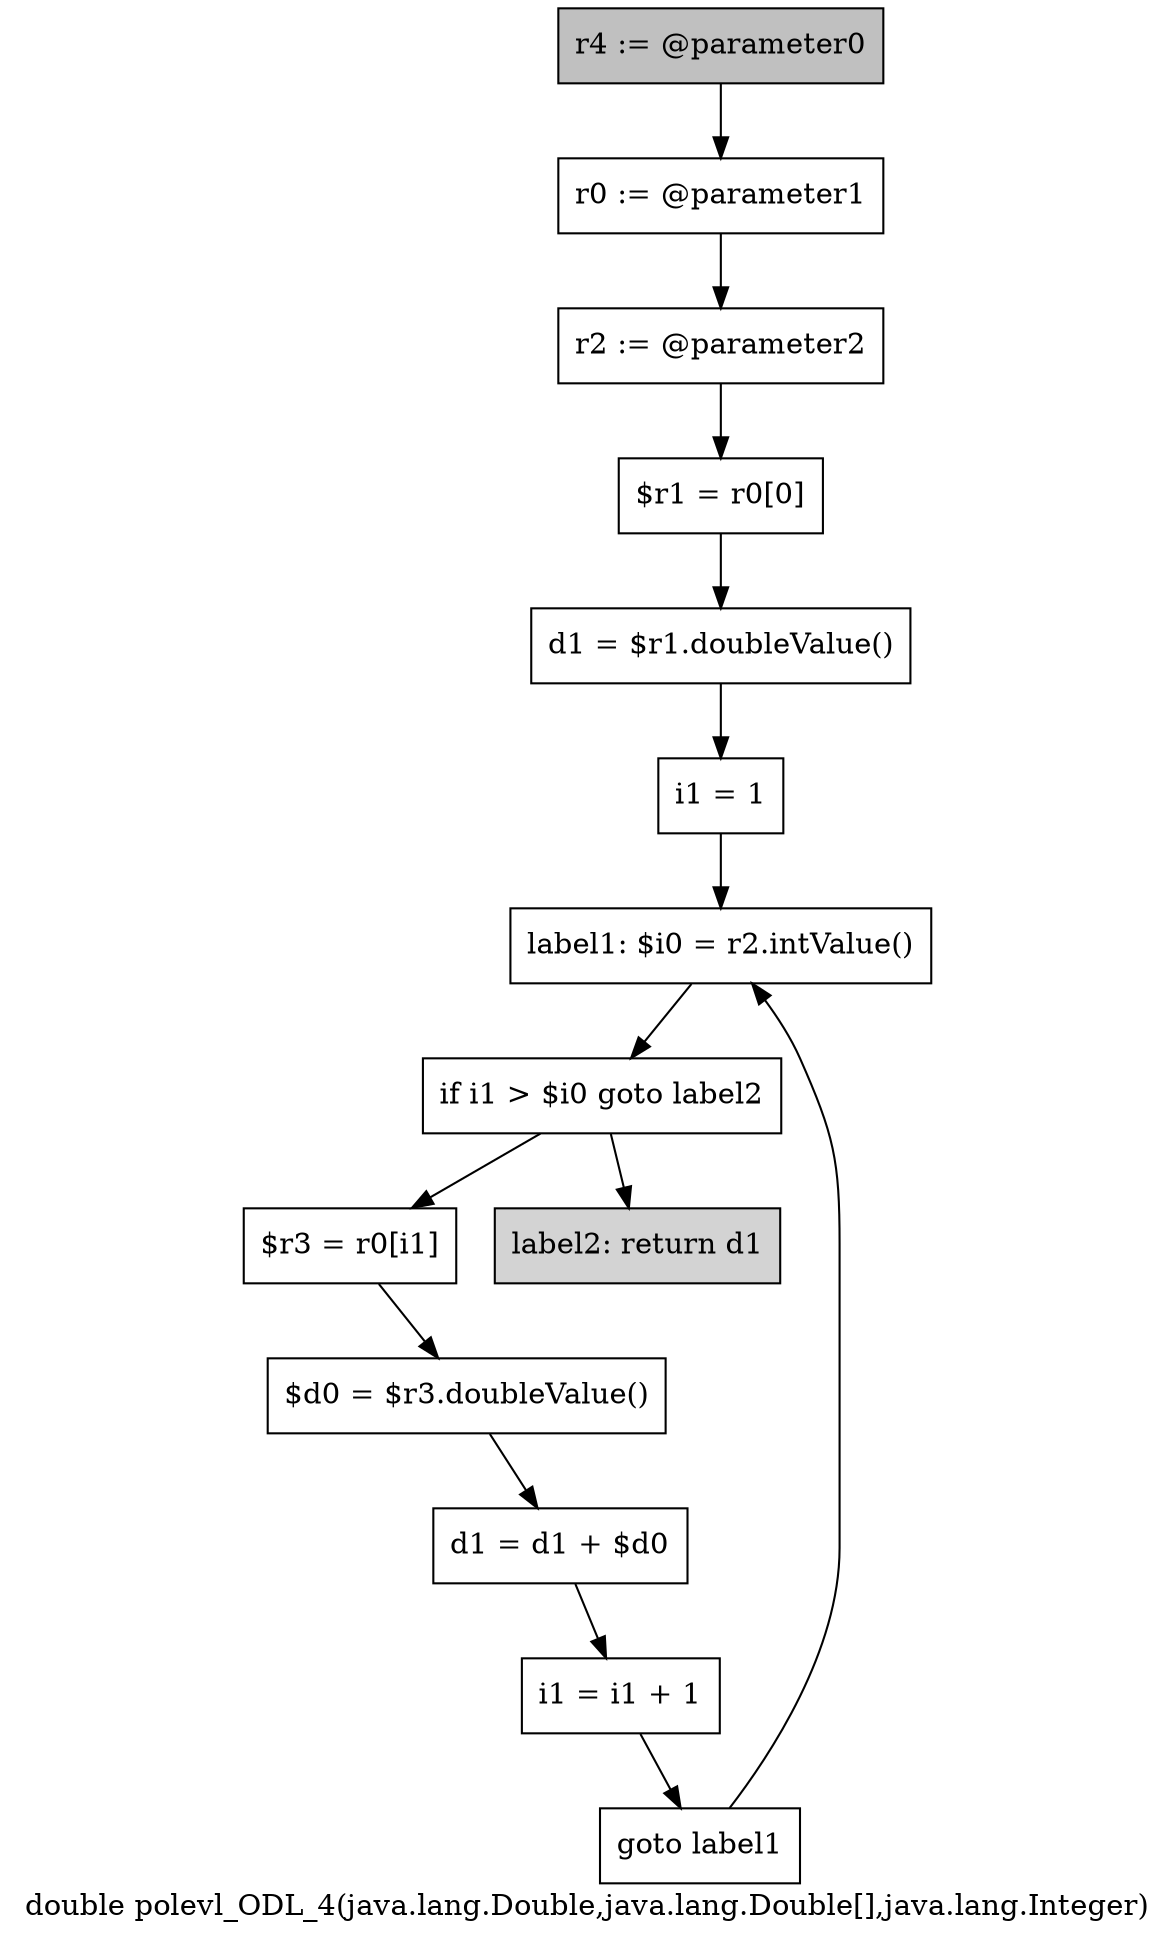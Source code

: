 digraph "double polevl_ODL_4(java.lang.Double,java.lang.Double[],java.lang.Integer)" {
    label="double polevl_ODL_4(java.lang.Double,java.lang.Double[],java.lang.Integer)";
    node [shape=box];
    "0" [style=filled,fillcolor=gray,label="r4 := @parameter0",];
    "1" [label="r0 := @parameter1",];
    "0"->"1";
    "2" [label="r2 := @parameter2",];
    "1"->"2";
    "3" [label="$r1 = r0[0]",];
    "2"->"3";
    "4" [label="d1 = $r1.doubleValue()",];
    "3"->"4";
    "5" [label="i1 = 1",];
    "4"->"5";
    "6" [label="label1: $i0 = r2.intValue()",];
    "5"->"6";
    "7" [label="if i1 > $i0 goto label2",];
    "6"->"7";
    "8" [label="$r3 = r0[i1]",];
    "7"->"8";
    "13" [style=filled,fillcolor=lightgray,label="label2: return d1",];
    "7"->"13";
    "9" [label="$d0 = $r3.doubleValue()",];
    "8"->"9";
    "10" [label="d1 = d1 + $d0",];
    "9"->"10";
    "11" [label="i1 = i1 + 1",];
    "10"->"11";
    "12" [label="goto label1",];
    "11"->"12";
    "12"->"6";
}

